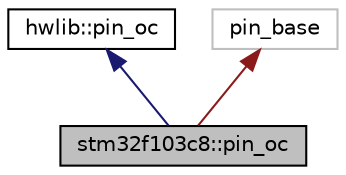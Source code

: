 digraph "stm32f103c8::pin_oc"
{
  edge [fontname="Helvetica",fontsize="10",labelfontname="Helvetica",labelfontsize="10"];
  node [fontname="Helvetica",fontsize="10",shape=record];
  Node0 [label="stm32f103c8::pin_oc",height=0.2,width=0.4,color="black", fillcolor="grey75", style="filled", fontcolor="black"];
  Node1 -> Node0 [dir="back",color="midnightblue",fontsize="10",style="solid",fontname="Helvetica"];
  Node1 [label="hwlib::pin_oc",height=0.2,width=0.4,color="black", fillcolor="white", style="filled",URL="$classhwlib_1_1pin__oc.html"];
  Node2 -> Node0 [dir="back",color="firebrick4",fontsize="10",style="solid",fontname="Helvetica"];
  Node2 [label="pin_base",height=0.2,width=0.4,color="grey75", fillcolor="white", style="filled"];
}
